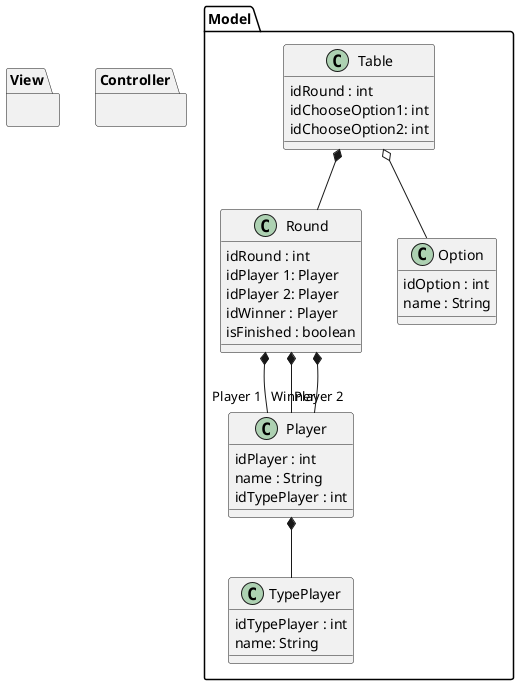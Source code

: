 @startuml DataModel

Package View {

}

Package Controller {
}

Package Model {
  class Player{
    idPlayer : int
    name : String
    idTypePlayer : int
  }
  class Round {
    idRound : int
    idPlayer 1: Player
    idPlayer 2: Player
    idWinner : Player
    isFinished : boolean
   
  }
  class TypePlayer {
    idTypePlayer : int
    name: String
  }
  Class Option{
    idOption : int
    name : String
  }

  Class Table {
    idRound : int
    idChooseOption1: int
    idChooseOption2: int
  }

  Table o-- Option
 
  Round *-- "Player 1" Player
  Round *-- "Player 2" Player
  Round *-- "Winner" Player

  Table *-- Round
  
  
  Player *-- TypePlayer  
}



@enduml